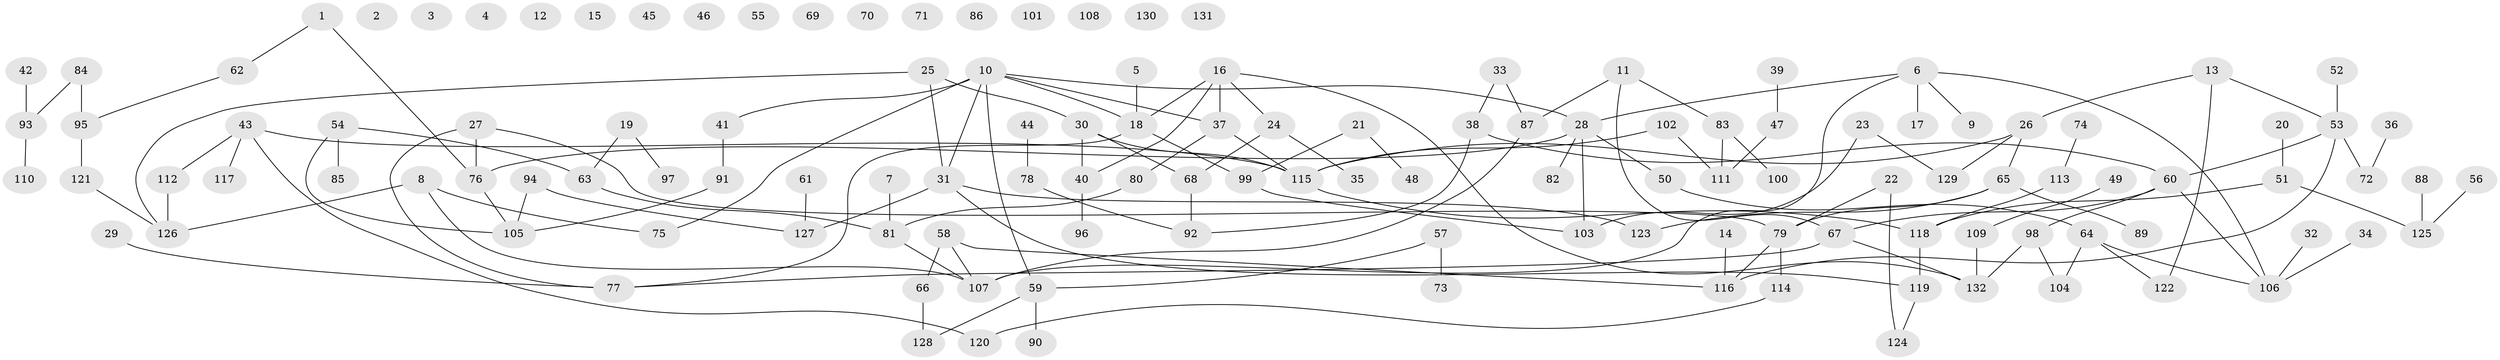 // coarse degree distribution, {3: 0.13636363636363635, 0: 0.24242424242424243, 6: 0.07575757575757576, 1: 0.22727272727272727, 12: 0.015151515151515152, 7: 0.030303030303030304, 2: 0.15151515151515152, 9: 0.015151515151515152, 5: 0.045454545454545456, 4: 0.045454545454545456, 8: 0.015151515151515152}
// Generated by graph-tools (version 1.1) at 2025/16/03/04/25 18:16:25]
// undirected, 132 vertices, 149 edges
graph export_dot {
graph [start="1"]
  node [color=gray90,style=filled];
  1;
  2;
  3;
  4;
  5;
  6;
  7;
  8;
  9;
  10;
  11;
  12;
  13;
  14;
  15;
  16;
  17;
  18;
  19;
  20;
  21;
  22;
  23;
  24;
  25;
  26;
  27;
  28;
  29;
  30;
  31;
  32;
  33;
  34;
  35;
  36;
  37;
  38;
  39;
  40;
  41;
  42;
  43;
  44;
  45;
  46;
  47;
  48;
  49;
  50;
  51;
  52;
  53;
  54;
  55;
  56;
  57;
  58;
  59;
  60;
  61;
  62;
  63;
  64;
  65;
  66;
  67;
  68;
  69;
  70;
  71;
  72;
  73;
  74;
  75;
  76;
  77;
  78;
  79;
  80;
  81;
  82;
  83;
  84;
  85;
  86;
  87;
  88;
  89;
  90;
  91;
  92;
  93;
  94;
  95;
  96;
  97;
  98;
  99;
  100;
  101;
  102;
  103;
  104;
  105;
  106;
  107;
  108;
  109;
  110;
  111;
  112;
  113;
  114;
  115;
  116;
  117;
  118;
  119;
  120;
  121;
  122;
  123;
  124;
  125;
  126;
  127;
  128;
  129;
  130;
  131;
  132;
  1 -- 62;
  1 -- 76;
  5 -- 18;
  6 -- 9;
  6 -- 17;
  6 -- 28;
  6 -- 106;
  6 -- 107;
  7 -- 81;
  8 -- 75;
  8 -- 107;
  8 -- 126;
  10 -- 18;
  10 -- 28;
  10 -- 31;
  10 -- 37;
  10 -- 41;
  10 -- 59;
  10 -- 75;
  11 -- 67;
  11 -- 83;
  11 -- 87;
  13 -- 26;
  13 -- 53;
  13 -- 122;
  14 -- 116;
  16 -- 18;
  16 -- 24;
  16 -- 37;
  16 -- 40;
  16 -- 132;
  18 -- 77;
  18 -- 99;
  19 -- 63;
  19 -- 97;
  20 -- 51;
  21 -- 48;
  21 -- 99;
  22 -- 79;
  22 -- 124;
  23 -- 103;
  23 -- 129;
  24 -- 35;
  24 -- 68;
  25 -- 30;
  25 -- 31;
  25 -- 126;
  26 -- 65;
  26 -- 115;
  26 -- 129;
  27 -- 76;
  27 -- 77;
  27 -- 79;
  28 -- 50;
  28 -- 76;
  28 -- 82;
  28 -- 103;
  29 -- 77;
  30 -- 40;
  30 -- 68;
  30 -- 115;
  31 -- 119;
  31 -- 123;
  31 -- 127;
  32 -- 106;
  33 -- 38;
  33 -- 87;
  34 -- 106;
  36 -- 72;
  37 -- 80;
  37 -- 115;
  38 -- 60;
  38 -- 92;
  39 -- 47;
  40 -- 96;
  41 -- 91;
  42 -- 93;
  43 -- 112;
  43 -- 115;
  43 -- 117;
  43 -- 120;
  44 -- 78;
  47 -- 111;
  49 -- 109;
  50 -- 64;
  51 -- 118;
  51 -- 125;
  52 -- 53;
  53 -- 60;
  53 -- 72;
  53 -- 116;
  54 -- 63;
  54 -- 85;
  54 -- 105;
  56 -- 125;
  57 -- 59;
  57 -- 73;
  58 -- 66;
  58 -- 107;
  58 -- 116;
  59 -- 90;
  59 -- 128;
  60 -- 67;
  60 -- 98;
  60 -- 106;
  61 -- 127;
  62 -- 95;
  63 -- 81;
  64 -- 104;
  64 -- 106;
  64 -- 122;
  65 -- 79;
  65 -- 89;
  65 -- 123;
  66 -- 128;
  67 -- 77;
  67 -- 132;
  68 -- 92;
  74 -- 113;
  76 -- 105;
  78 -- 92;
  79 -- 114;
  79 -- 116;
  80 -- 81;
  81 -- 107;
  83 -- 100;
  83 -- 111;
  84 -- 93;
  84 -- 95;
  87 -- 107;
  88 -- 125;
  91 -- 105;
  93 -- 110;
  94 -- 105;
  94 -- 127;
  95 -- 121;
  98 -- 104;
  98 -- 132;
  99 -- 103;
  102 -- 111;
  102 -- 115;
  109 -- 132;
  112 -- 126;
  113 -- 118;
  114 -- 120;
  115 -- 118;
  118 -- 119;
  119 -- 124;
  121 -- 126;
}
